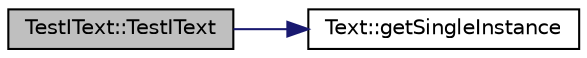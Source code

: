 digraph "TestIText::TestIText"
{
 // LATEX_PDF_SIZE
  edge [fontname="Helvetica",fontsize="10",labelfontname="Helvetica",labelfontsize="10"];
  node [fontname="Helvetica",fontsize="10",shape=record];
  rankdir="LR";
  Node1 [label="TestIText::TestIText",height=0.2,width=0.4,color="black", fillcolor="grey75", style="filled", fontcolor="black",tooltip="Initializes an instance of the ObserverPatternTest object /summary>"];
  Node1 -> Node2 [color="midnightblue",fontsize="10",style="solid",fontname="Helvetica"];
  Node2 [label="Text::getSingleInstance",height=0.2,width=0.4,color="black", fillcolor="white", style="filled",URL="$class_text.html#a62e6da9d5c4261b0147ae103f97dfd01",tooltip=" "];
}
